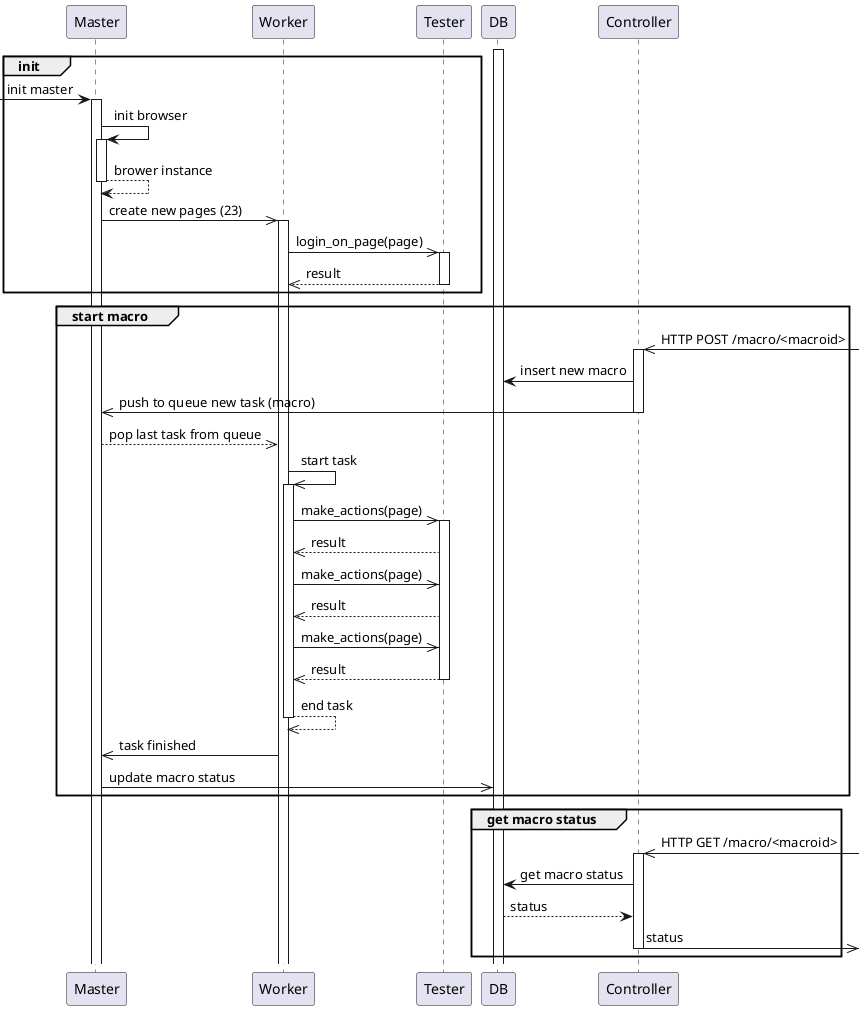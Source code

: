 @startuml ablauf3
participant "Master" AS M
participant "Worker" AS W
participant "Tester" AS T
participant "DB" AS D
participant "Controller" AS C


group init
    activate D
    -> M: init master 
    activate M
    M -> M: init browser
    activate M
    M --> M: brower instance
    deactivate M
    M ->> W: create new pages (23)
    activate W
    W ->> T: login_on_page(page)
    activate T
    W <<-- T: result
    deactivate T
end 

group start macro
    C <<-: HTTP POST /macro/<macroid>
    activate C
    C -> D: insert new macro
    C ->> M: push to queue new task (macro)
    deactivate C
    M -->> W: pop last task from queue
    W ->> W: start task
    activate W
    W ->> T: make_actions(page)
    activate T
    W <<-- T: result
    W ->> T: make_actions(page)
    W <<-- T: result
    W ->> T: make_actions(page)
    W <<-- T: result
    deactivate T
    W -->> W: end task
    deactivate W
    M <<- W: task finished
    M ->> D: update macro status
end

group get macro status
    C <<-: HTTP GET /macro/<macroid>
    activate C
    C -> D: get macro status
    C <-- D: status
    C ->>: status
    deactivate C
end

@enduml
